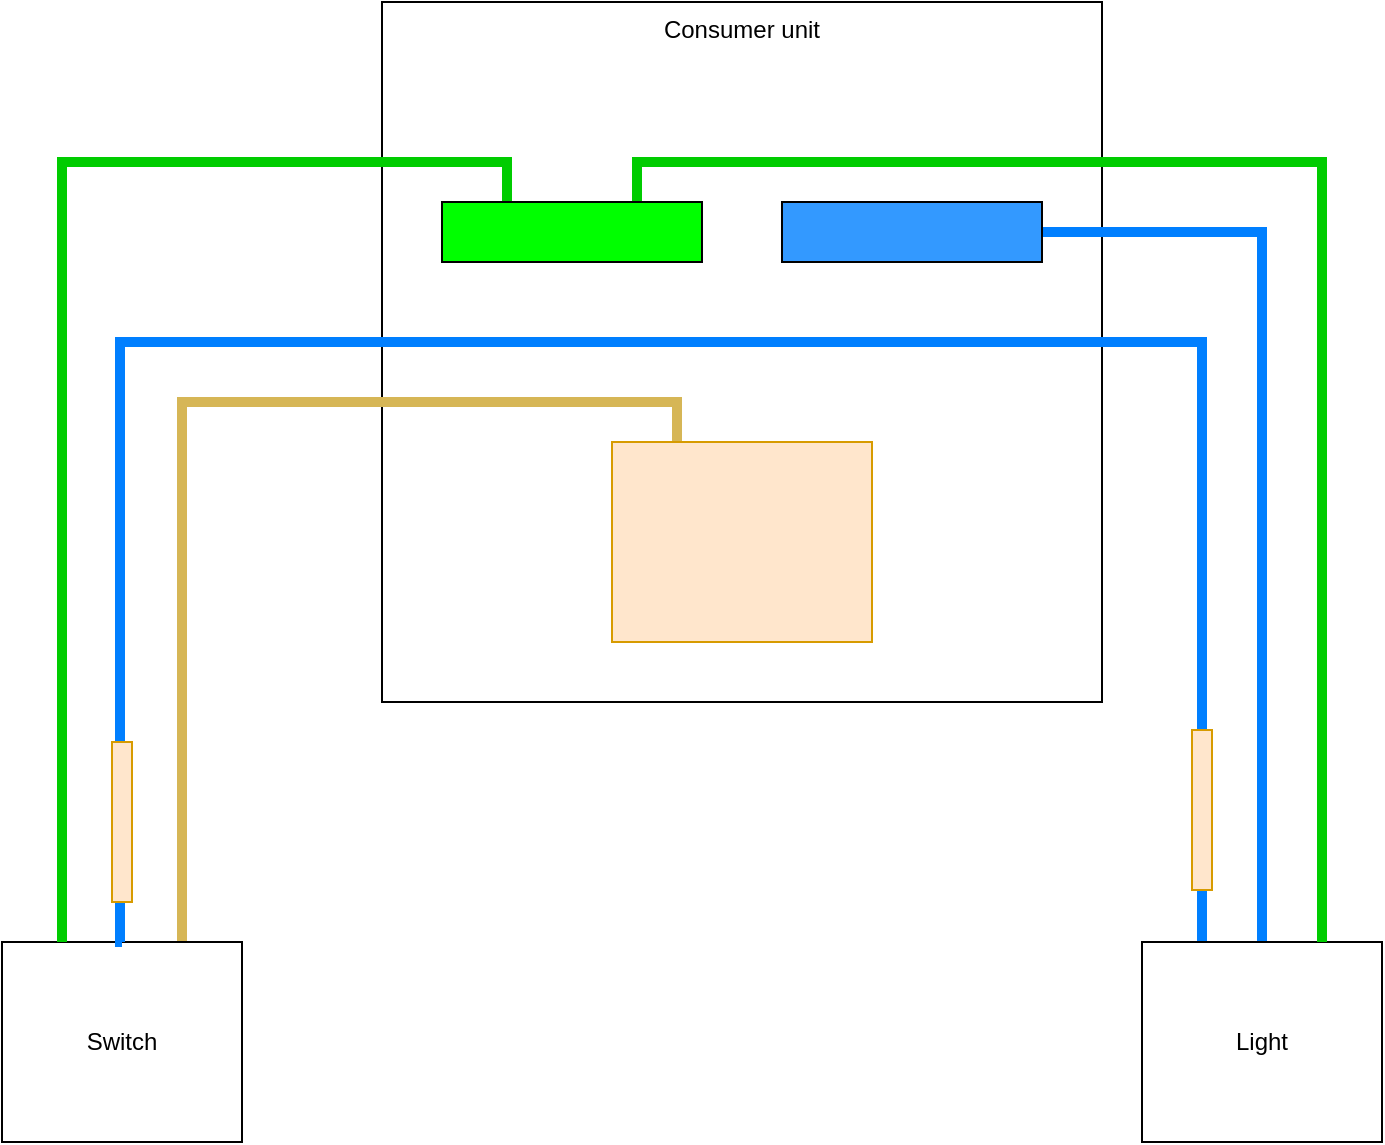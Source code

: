 <mxfile version="24.2.2" type="github">
  <diagram name="Page-1" id="7W-9PXmabEeWByPtewaJ">
    <mxGraphModel dx="2074" dy="1132" grid="1" gridSize="10" guides="1" tooltips="1" connect="1" arrows="1" fold="1" page="1" pageScale="1" pageWidth="827" pageHeight="1169" math="0" shadow="0">
      <root>
        <mxCell id="0" />
        <mxCell id="1" parent="0" />
        <mxCell id="GZVnY1E9GVy5apDiqk0a-1" value="Consumer unit" style="rounded=0;whiteSpace=wrap;html=1;verticalAlign=top;" vertex="1" parent="1">
          <mxGeometry x="260" y="290" width="360" height="350" as="geometry" />
        </mxCell>
        <mxCell id="GZVnY1E9GVy5apDiqk0a-5" style="edgeStyle=orthogonalEdgeStyle;rounded=0;orthogonalLoop=1;jettySize=auto;html=1;exitX=0.5;exitY=0;exitDx=0;exitDy=0;entryX=0.25;entryY=0;entryDx=0;entryDy=0;strokeWidth=5;fillColor=#dae8fc;strokeColor=#007FFF;endArrow=none;endFill=0;" edge="1" parent="1" source="GZVnY1E9GVy5apDiqk0a-18" target="GZVnY1E9GVy5apDiqk0a-3">
          <mxGeometry relative="1" as="geometry">
            <mxPoint x="699" y="930" as="targetPoint" />
            <mxPoint x="129" y="940" as="sourcePoint" />
            <Array as="points">
              <mxPoint x="129" y="460" />
              <mxPoint x="670" y="460" />
            </Array>
          </mxGeometry>
        </mxCell>
        <mxCell id="GZVnY1E9GVy5apDiqk0a-12" style="edgeStyle=orthogonalEdgeStyle;rounded=0;orthogonalLoop=1;jettySize=auto;html=1;exitX=0.75;exitY=0;exitDx=0;exitDy=0;entryX=0.25;entryY=0;entryDx=0;entryDy=0;endArrow=none;endFill=0;strokeWidth=5;fillColor=#fff2cc;strokeColor=#d6b656;" edge="1" parent="1" source="GZVnY1E9GVy5apDiqk0a-2" target="GZVnY1E9GVy5apDiqk0a-7">
          <mxGeometry relative="1" as="geometry" />
        </mxCell>
        <mxCell id="GZVnY1E9GVy5apDiqk0a-2" value="Switch" style="rounded=0;whiteSpace=wrap;html=1;" vertex="1" parent="1">
          <mxGeometry x="70" y="760" width="120" height="100" as="geometry" />
        </mxCell>
        <mxCell id="GZVnY1E9GVy5apDiqk0a-17" style="edgeStyle=orthogonalEdgeStyle;rounded=0;orthogonalLoop=1;jettySize=auto;html=1;exitX=0.5;exitY=0;exitDx=0;exitDy=0;entryX=1;entryY=0.5;entryDx=0;entryDy=0;strokeWidth=5;fillColor=#dae8fc;strokeColor=#007FFF;endArrow=none;endFill=0;" edge="1" parent="1" source="GZVnY1E9GVy5apDiqk0a-3" target="GZVnY1E9GVy5apDiqk0a-9">
          <mxGeometry relative="1" as="geometry" />
        </mxCell>
        <mxCell id="GZVnY1E9GVy5apDiqk0a-3" value="Light" style="rounded=0;whiteSpace=wrap;html=1;" vertex="1" parent="1">
          <mxGeometry x="640" y="760" width="120" height="100" as="geometry" />
        </mxCell>
        <mxCell id="GZVnY1E9GVy5apDiqk0a-7" value="" style="rounded=0;whiteSpace=wrap;html=1;fillColor=#ffe6cc;strokeColor=#d79b00;" vertex="1" parent="1">
          <mxGeometry x="375" y="510" width="130" height="100" as="geometry" />
        </mxCell>
        <mxCell id="GZVnY1E9GVy5apDiqk0a-14" style="edgeStyle=orthogonalEdgeStyle;rounded=0;orthogonalLoop=1;jettySize=auto;html=1;exitX=0.25;exitY=0;exitDx=0;exitDy=0;entryX=0.25;entryY=0;entryDx=0;entryDy=0;endArrow=none;endFill=0;strokeWidth=5;fillColor=#d5e8d4;strokeColor=#00CC00;" edge="1" parent="1" source="GZVnY1E9GVy5apDiqk0a-8" target="GZVnY1E9GVy5apDiqk0a-2">
          <mxGeometry relative="1" as="geometry" />
        </mxCell>
        <mxCell id="GZVnY1E9GVy5apDiqk0a-15" style="edgeStyle=orthogonalEdgeStyle;rounded=0;orthogonalLoop=1;jettySize=auto;html=1;exitX=0.75;exitY=0;exitDx=0;exitDy=0;entryX=0.75;entryY=0;entryDx=0;entryDy=0;endArrow=none;endFill=0;strokeWidth=5;fillColor=#d5e8d4;strokeColor=#00CC00;" edge="1" parent="1" source="GZVnY1E9GVy5apDiqk0a-8" target="GZVnY1E9GVy5apDiqk0a-3">
          <mxGeometry relative="1" as="geometry" />
        </mxCell>
        <mxCell id="GZVnY1E9GVy5apDiqk0a-8" value="" style="rounded=0;whiteSpace=wrap;html=1;fillColor=#00FF00;" vertex="1" parent="1">
          <mxGeometry x="290" y="390" width="130" height="30" as="geometry" />
        </mxCell>
        <mxCell id="GZVnY1E9GVy5apDiqk0a-9" value="" style="rounded=0;whiteSpace=wrap;html=1;labelBackgroundColor=#3399FF;fillStyle=solid;fillColor=#3399FF;" vertex="1" parent="1">
          <mxGeometry x="460" y="390" width="130" height="30" as="geometry" />
        </mxCell>
        <mxCell id="GZVnY1E9GVy5apDiqk0a-19" value="" style="edgeStyle=orthogonalEdgeStyle;rounded=0;orthogonalLoop=1;jettySize=auto;html=1;exitX=0.5;exitY=0;exitDx=0;exitDy=0;entryX=0.25;entryY=0;entryDx=0;entryDy=0;strokeWidth=5;fillColor=#dae8fc;strokeColor=#007FFF;endArrow=none;endFill=0;" edge="1" parent="1" source="GZVnY1E9GVy5apDiqk0a-2" target="GZVnY1E9GVy5apDiqk0a-18">
          <mxGeometry relative="1" as="geometry">
            <mxPoint x="670" y="750" as="targetPoint" />
            <mxPoint x="130" y="760" as="sourcePoint" />
            <Array as="points">
              <mxPoint x="129" y="760" />
            </Array>
          </mxGeometry>
        </mxCell>
        <mxCell id="GZVnY1E9GVy5apDiqk0a-18" value="" style="rounded=0;whiteSpace=wrap;html=1;fillColor=#ffe6cc;strokeColor=#d79b00;" vertex="1" parent="1">
          <mxGeometry x="125" y="660" width="10" height="80" as="geometry" />
        </mxCell>
        <mxCell id="GZVnY1E9GVy5apDiqk0a-20" value="" style="rounded=0;whiteSpace=wrap;html=1;fillColor=#ffe6cc;strokeColor=#d79b00;" vertex="1" parent="1">
          <mxGeometry x="665" y="654" width="10" height="80" as="geometry" />
        </mxCell>
      </root>
    </mxGraphModel>
  </diagram>
</mxfile>
